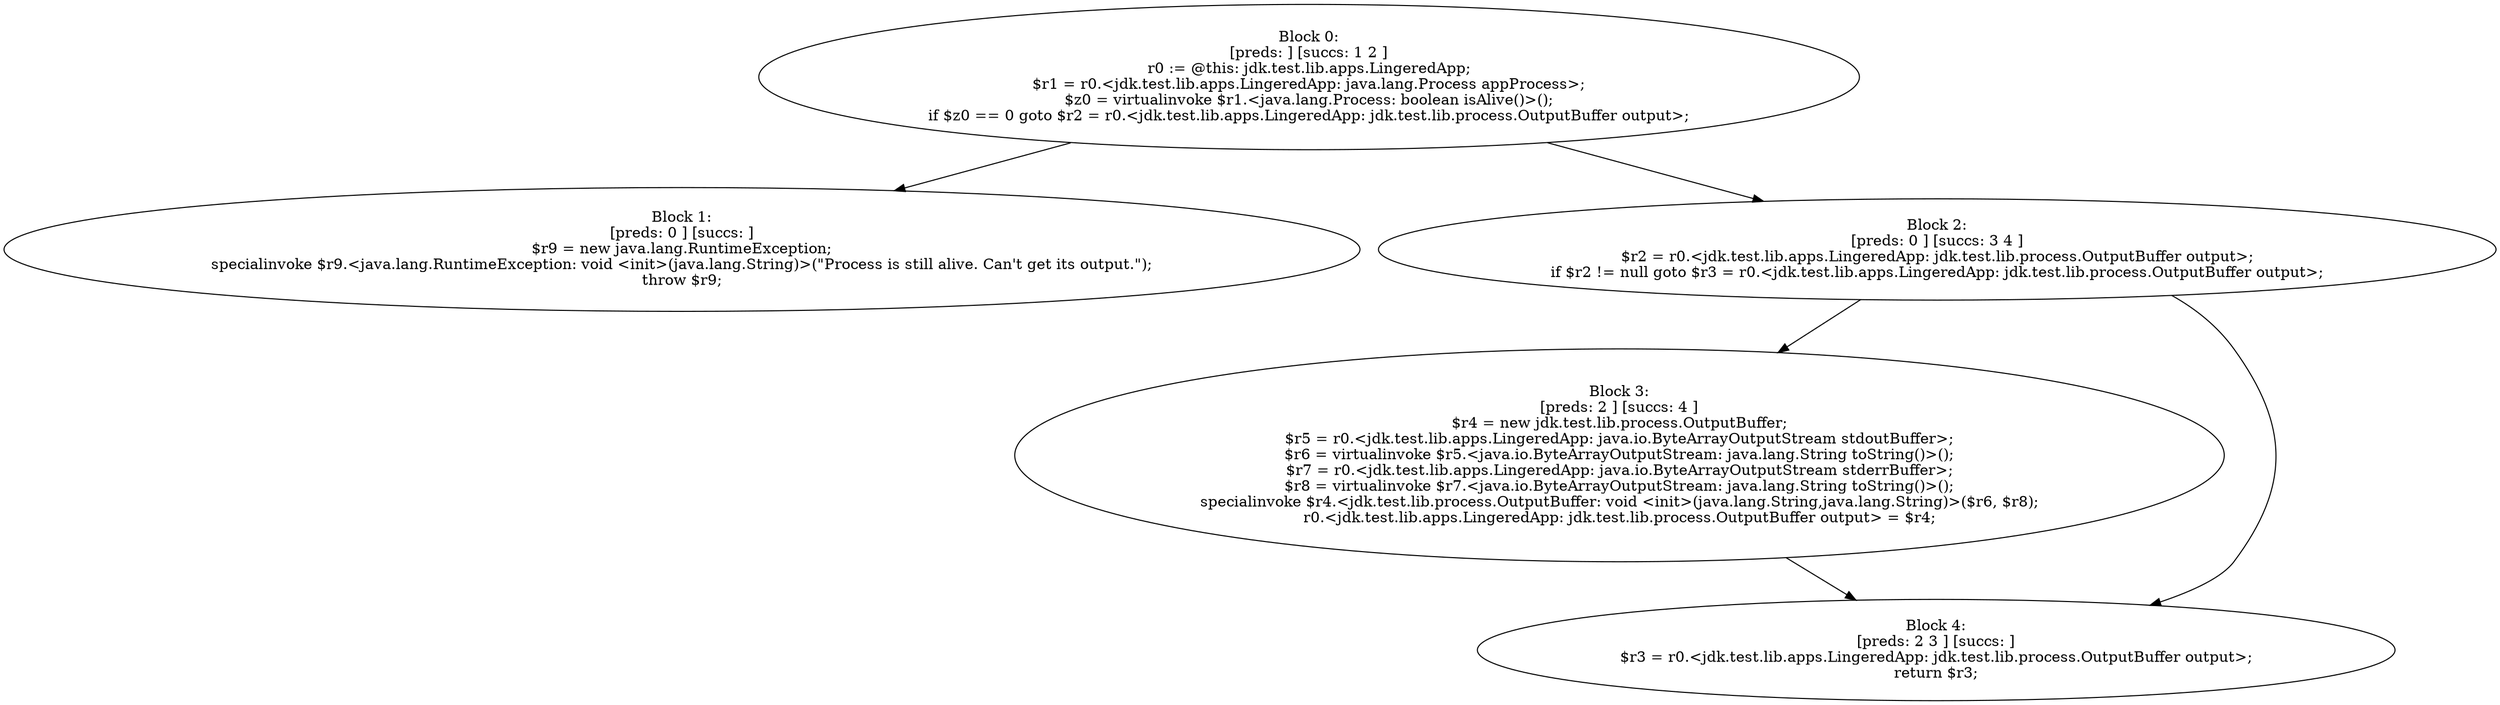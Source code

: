digraph "unitGraph" {
    "Block 0:
[preds: ] [succs: 1 2 ]
r0 := @this: jdk.test.lib.apps.LingeredApp;
$r1 = r0.<jdk.test.lib.apps.LingeredApp: java.lang.Process appProcess>;
$z0 = virtualinvoke $r1.<java.lang.Process: boolean isAlive()>();
if $z0 == 0 goto $r2 = r0.<jdk.test.lib.apps.LingeredApp: jdk.test.lib.process.OutputBuffer output>;
"
    "Block 1:
[preds: 0 ] [succs: ]
$r9 = new java.lang.RuntimeException;
specialinvoke $r9.<java.lang.RuntimeException: void <init>(java.lang.String)>(\"Process is still alive. Can\'t get its output.\");
throw $r9;
"
    "Block 2:
[preds: 0 ] [succs: 3 4 ]
$r2 = r0.<jdk.test.lib.apps.LingeredApp: jdk.test.lib.process.OutputBuffer output>;
if $r2 != null goto $r3 = r0.<jdk.test.lib.apps.LingeredApp: jdk.test.lib.process.OutputBuffer output>;
"
    "Block 3:
[preds: 2 ] [succs: 4 ]
$r4 = new jdk.test.lib.process.OutputBuffer;
$r5 = r0.<jdk.test.lib.apps.LingeredApp: java.io.ByteArrayOutputStream stdoutBuffer>;
$r6 = virtualinvoke $r5.<java.io.ByteArrayOutputStream: java.lang.String toString()>();
$r7 = r0.<jdk.test.lib.apps.LingeredApp: java.io.ByteArrayOutputStream stderrBuffer>;
$r8 = virtualinvoke $r7.<java.io.ByteArrayOutputStream: java.lang.String toString()>();
specialinvoke $r4.<jdk.test.lib.process.OutputBuffer: void <init>(java.lang.String,java.lang.String)>($r6, $r8);
r0.<jdk.test.lib.apps.LingeredApp: jdk.test.lib.process.OutputBuffer output> = $r4;
"
    "Block 4:
[preds: 2 3 ] [succs: ]
$r3 = r0.<jdk.test.lib.apps.LingeredApp: jdk.test.lib.process.OutputBuffer output>;
return $r3;
"
    "Block 0:
[preds: ] [succs: 1 2 ]
r0 := @this: jdk.test.lib.apps.LingeredApp;
$r1 = r0.<jdk.test.lib.apps.LingeredApp: java.lang.Process appProcess>;
$z0 = virtualinvoke $r1.<java.lang.Process: boolean isAlive()>();
if $z0 == 0 goto $r2 = r0.<jdk.test.lib.apps.LingeredApp: jdk.test.lib.process.OutputBuffer output>;
"->"Block 1:
[preds: 0 ] [succs: ]
$r9 = new java.lang.RuntimeException;
specialinvoke $r9.<java.lang.RuntimeException: void <init>(java.lang.String)>(\"Process is still alive. Can\'t get its output.\");
throw $r9;
";
    "Block 0:
[preds: ] [succs: 1 2 ]
r0 := @this: jdk.test.lib.apps.LingeredApp;
$r1 = r0.<jdk.test.lib.apps.LingeredApp: java.lang.Process appProcess>;
$z0 = virtualinvoke $r1.<java.lang.Process: boolean isAlive()>();
if $z0 == 0 goto $r2 = r0.<jdk.test.lib.apps.LingeredApp: jdk.test.lib.process.OutputBuffer output>;
"->"Block 2:
[preds: 0 ] [succs: 3 4 ]
$r2 = r0.<jdk.test.lib.apps.LingeredApp: jdk.test.lib.process.OutputBuffer output>;
if $r2 != null goto $r3 = r0.<jdk.test.lib.apps.LingeredApp: jdk.test.lib.process.OutputBuffer output>;
";
    "Block 2:
[preds: 0 ] [succs: 3 4 ]
$r2 = r0.<jdk.test.lib.apps.LingeredApp: jdk.test.lib.process.OutputBuffer output>;
if $r2 != null goto $r3 = r0.<jdk.test.lib.apps.LingeredApp: jdk.test.lib.process.OutputBuffer output>;
"->"Block 3:
[preds: 2 ] [succs: 4 ]
$r4 = new jdk.test.lib.process.OutputBuffer;
$r5 = r0.<jdk.test.lib.apps.LingeredApp: java.io.ByteArrayOutputStream stdoutBuffer>;
$r6 = virtualinvoke $r5.<java.io.ByteArrayOutputStream: java.lang.String toString()>();
$r7 = r0.<jdk.test.lib.apps.LingeredApp: java.io.ByteArrayOutputStream stderrBuffer>;
$r8 = virtualinvoke $r7.<java.io.ByteArrayOutputStream: java.lang.String toString()>();
specialinvoke $r4.<jdk.test.lib.process.OutputBuffer: void <init>(java.lang.String,java.lang.String)>($r6, $r8);
r0.<jdk.test.lib.apps.LingeredApp: jdk.test.lib.process.OutputBuffer output> = $r4;
";
    "Block 2:
[preds: 0 ] [succs: 3 4 ]
$r2 = r0.<jdk.test.lib.apps.LingeredApp: jdk.test.lib.process.OutputBuffer output>;
if $r2 != null goto $r3 = r0.<jdk.test.lib.apps.LingeredApp: jdk.test.lib.process.OutputBuffer output>;
"->"Block 4:
[preds: 2 3 ] [succs: ]
$r3 = r0.<jdk.test.lib.apps.LingeredApp: jdk.test.lib.process.OutputBuffer output>;
return $r3;
";
    "Block 3:
[preds: 2 ] [succs: 4 ]
$r4 = new jdk.test.lib.process.OutputBuffer;
$r5 = r0.<jdk.test.lib.apps.LingeredApp: java.io.ByteArrayOutputStream stdoutBuffer>;
$r6 = virtualinvoke $r5.<java.io.ByteArrayOutputStream: java.lang.String toString()>();
$r7 = r0.<jdk.test.lib.apps.LingeredApp: java.io.ByteArrayOutputStream stderrBuffer>;
$r8 = virtualinvoke $r7.<java.io.ByteArrayOutputStream: java.lang.String toString()>();
specialinvoke $r4.<jdk.test.lib.process.OutputBuffer: void <init>(java.lang.String,java.lang.String)>($r6, $r8);
r0.<jdk.test.lib.apps.LingeredApp: jdk.test.lib.process.OutputBuffer output> = $r4;
"->"Block 4:
[preds: 2 3 ] [succs: ]
$r3 = r0.<jdk.test.lib.apps.LingeredApp: jdk.test.lib.process.OutputBuffer output>;
return $r3;
";
}
